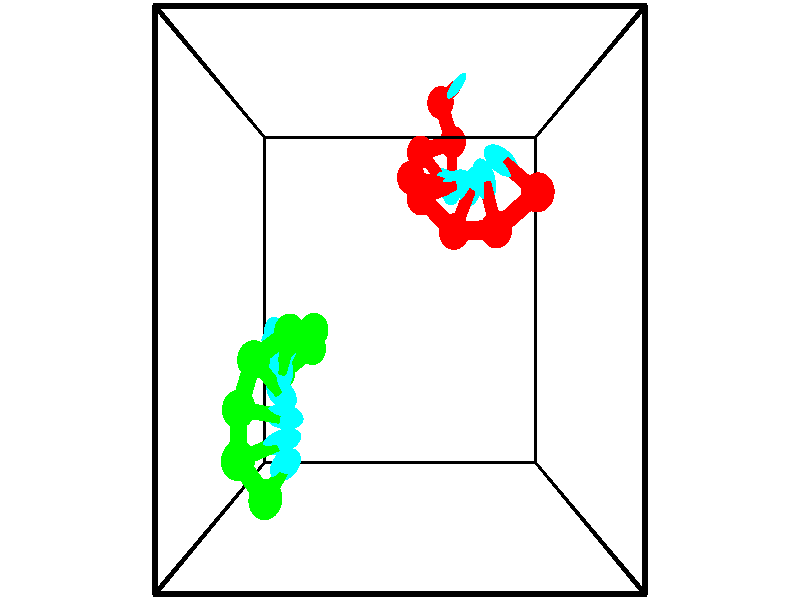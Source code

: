 // switches for output
#declare DRAW_BASES = 1; // possible values are 0, 1; only relevant for DNA ribbons
#declare DRAW_BASES_TYPE = 3; // possible values are 1, 2, 3; only relevant for DNA ribbons
#declare DRAW_FOG = 0; // set to 1 to enable fog

#include "colors.inc"

#include "transforms.inc"
background { rgb <1, 1, 1>}

#default {
   normal{
       ripples 0.25
       frequency 0.20
       turbulence 0.2
       lambda 5
   }
	finish {
		phong 0.1
		phong_size 40.
	}
}

// original window dimensions: 1024x640


// camera settings

camera {
	sky <-0, 1, 0>
	up <-0, 1, 0>
	right 1.6 * <1, 0, 0>
	location <2.5, 2.5, 11.1562>
	look_at <2.5, 2.5, 2.5>
	direction <0, 0, -8.6562>
	angle 67.0682
}


# declare cpy_camera_pos = <2.5, 2.5, 11.1562>;
# if (DRAW_FOG = 1)
fog {
	fog_type 2
	up vnormalize(cpy_camera_pos)
	color rgbt<1,1,1,0.3>
	distance 1e-5
	fog_alt 3e-3
	fog_offset 4
}
# end


// LIGHTS

# declare lum = 6;
global_settings {
	ambient_light rgb lum * <0.05, 0.05, 0.05>
	max_trace_level 15
}# declare cpy_direct_light_amount = 0.25;
light_source
{	1000 * <-1, -1, 1>,
	rgb lum * cpy_direct_light_amount
	parallel
}

light_source
{	1000 * <1, 1, -1>,
	rgb lum * cpy_direct_light_amount
	parallel
}

// strand 0

// nucleotide -1

// particle -1
sphere {
	<4.578933, 3.853779, 2.034683> 0.250000
	pigment { color rgbt <1,0,0,0> }
	no_shadow
}
cylinder {
	<4.278872, 4.101635, 1.942323>,  <4.098835, 4.250349, 1.886907>, 0.100000
	pigment { color rgbt <1,0,0,0> }
	no_shadow
}
cylinder {
	<4.278872, 4.101635, 1.942323>,  <4.578933, 3.853779, 2.034683>, 0.100000
	pigment { color rgbt <1,0,0,0> }
	no_shadow
}

// particle -1
sphere {
	<4.278872, 4.101635, 1.942323> 0.100000
	pigment { color rgbt <1,0,0,0> }
	no_shadow
}
sphere {
	0, 1
	scale<0.080000,0.200000,0.300000>
	matrix <-0.131709, -0.482193, -0.866108,
		-0.648015, -0.619301, 0.443331,
		-0.750153, 0.619642, -0.230901,
		4.053825, 4.287527, 1.873052>
	pigment { color rgbt <0,1,1,0> }
	no_shadow
}
cylinder {
	<4.022732, 3.430882, 1.615417>,  <4.578933, 3.853779, 2.034683>, 0.130000
	pigment { color rgbt <1,0,0,0> }
	no_shadow
}

// nucleotide -1

// particle -1
sphere {
	<4.022732, 3.430882, 1.615417> 0.250000
	pigment { color rgbt <1,0,0,0> }
	no_shadow
}
cylinder {
	<3.919922, 3.813828, 1.562667>,  <3.858236, 4.043595, 1.531017>, 0.100000
	pigment { color rgbt <1,0,0,0> }
	no_shadow
}
cylinder {
	<3.919922, 3.813828, 1.562667>,  <4.022732, 3.430882, 1.615417>, 0.100000
	pigment { color rgbt <1,0,0,0> }
	no_shadow
}

// particle -1
sphere {
	<3.919922, 3.813828, 1.562667> 0.100000
	pigment { color rgbt <1,0,0,0> }
	no_shadow
}
sphere {
	0, 1
	scale<0.080000,0.200000,0.300000>
	matrix <-0.342252, -0.217789, -0.914020,
		-0.903771, -0.189791, 0.383637,
		-0.257025, 0.957365, -0.131874,
		3.842814, 4.101037, 1.523105>
	pigment { color rgbt <0,1,1,0> }
	no_shadow
}
cylinder {
	<3.390046, 3.438371, 1.213457>,  <4.022732, 3.430882, 1.615417>, 0.130000
	pigment { color rgbt <1,0,0,0> }
	no_shadow
}

// nucleotide -1

// particle -1
sphere {
	<3.390046, 3.438371, 1.213457> 0.250000
	pigment { color rgbt <1,0,0,0> }
	no_shadow
}
cylinder {
	<3.559956, 3.797523, 1.167190>,  <3.661901, 4.013015, 1.139430>, 0.100000
	pigment { color rgbt <1,0,0,0> }
	no_shadow
}
cylinder {
	<3.559956, 3.797523, 1.167190>,  <3.390046, 3.438371, 1.213457>, 0.100000
	pigment { color rgbt <1,0,0,0> }
	no_shadow
}

// particle -1
sphere {
	<3.559956, 3.797523, 1.167190> 0.100000
	pigment { color rgbt <1,0,0,0> }
	no_shadow
}
sphere {
	0, 1
	scale<0.080000,0.200000,0.300000>
	matrix <-0.443767, 0.095149, -0.891077,
		-0.789074, 0.429835, 0.438866,
		0.424774, 0.897880, -0.115667,
		3.687388, 4.066887, 1.132490>
	pigment { color rgbt <0,1,1,0> }
	no_shadow
}
cylinder {
	<2.860539, 3.941637, 0.957980>,  <3.390046, 3.438371, 1.213457>, 0.130000
	pigment { color rgbt <1,0,0,0> }
	no_shadow
}

// nucleotide -1

// particle -1
sphere {
	<2.860539, 3.941637, 0.957980> 0.250000
	pigment { color rgbt <1,0,0,0> }
	no_shadow
}
cylinder {
	<3.217737, 4.070385, 0.832149>,  <3.432056, 4.147634, 0.756651>, 0.100000
	pigment { color rgbt <1,0,0,0> }
	no_shadow
}
cylinder {
	<3.217737, 4.070385, 0.832149>,  <2.860539, 3.941637, 0.957980>, 0.100000
	pigment { color rgbt <1,0,0,0> }
	no_shadow
}

// particle -1
sphere {
	<3.217737, 4.070385, 0.832149> 0.100000
	pigment { color rgbt <1,0,0,0> }
	no_shadow
}
sphere {
	0, 1
	scale<0.080000,0.200000,0.300000>
	matrix <-0.387482, 0.194276, -0.901174,
		-0.228945, 0.926638, 0.298207,
		0.892996, 0.321869, -0.314577,
		3.485636, 4.166946, 0.737776>
	pigment { color rgbt <0,1,1,0> }
	no_shadow
}
cylinder {
	<2.696475, 4.314466, 0.400305>,  <2.860539, 3.941637, 0.957980>, 0.130000
	pigment { color rgbt <1,0,0,0> }
	no_shadow
}

// nucleotide -1

// particle -1
sphere {
	<2.696475, 4.314466, 0.400305> 0.250000
	pigment { color rgbt <1,0,0,0> }
	no_shadow
}
cylinder {
	<3.090548, 4.268280, 0.349577>,  <3.326991, 4.240568, 0.319140>, 0.100000
	pigment { color rgbt <1,0,0,0> }
	no_shadow
}
cylinder {
	<3.090548, 4.268280, 0.349577>,  <2.696475, 4.314466, 0.400305>, 0.100000
	pigment { color rgbt <1,0,0,0> }
	no_shadow
}

// particle -1
sphere {
	<3.090548, 4.268280, 0.349577> 0.100000
	pigment { color rgbt <1,0,0,0> }
	no_shadow
}
sphere {
	0, 1
	scale<0.080000,0.200000,0.300000>
	matrix <-0.116455, 0.092499, -0.988879,
		0.125912, 0.988995, 0.077681,
		0.985182, -0.115465, -0.126821,
		3.386102, 4.233641, 0.311531>
	pigment { color rgbt <0,1,1,0> }
	no_shadow
}
cylinder {
	<2.879206, 4.788470, -0.054478>,  <2.696475, 4.314466, 0.400305>, 0.130000
	pigment { color rgbt <1,0,0,0> }
	no_shadow
}

// nucleotide -1

// particle -1
sphere {
	<2.879206, 4.788470, -0.054478> 0.250000
	pigment { color rgbt <1,0,0,0> }
	no_shadow
}
cylinder {
	<3.158871, 4.504124, -0.085052>,  <3.326669, 4.333516, -0.103396>, 0.100000
	pigment { color rgbt <1,0,0,0> }
	no_shadow
}
cylinder {
	<3.158871, 4.504124, -0.085052>,  <2.879206, 4.788470, -0.054478>, 0.100000
	pigment { color rgbt <1,0,0,0> }
	no_shadow
}

// particle -1
sphere {
	<3.158871, 4.504124, -0.085052> 0.100000
	pigment { color rgbt <1,0,0,0> }
	no_shadow
}
sphere {
	0, 1
	scale<0.080000,0.200000,0.300000>
	matrix <0.136691, 0.237839, -0.961638,
		0.701776, 0.661892, 0.263457,
		0.699162, -0.710866, -0.076435,
		3.368619, 4.290864, -0.107982>
	pigment { color rgbt <0,1,1,0> }
	no_shadow
}
cylinder {
	<3.496499, 4.990559, -0.277556>,  <2.879206, 4.788470, -0.054478>, 0.130000
	pigment { color rgbt <1,0,0,0> }
	no_shadow
}

// nucleotide -1

// particle -1
sphere {
	<3.496499, 4.990559, -0.277556> 0.250000
	pigment { color rgbt <1,0,0,0> }
	no_shadow
}
cylinder {
	<3.490757, 4.605827, -0.386867>,  <3.487312, 4.374989, -0.452453>, 0.100000
	pigment { color rgbt <1,0,0,0> }
	no_shadow
}
cylinder {
	<3.490757, 4.605827, -0.386867>,  <3.496499, 4.990559, -0.277556>, 0.100000
	pigment { color rgbt <1,0,0,0> }
	no_shadow
}

// particle -1
sphere {
	<3.490757, 4.605827, -0.386867> 0.100000
	pigment { color rgbt <1,0,0,0> }
	no_shadow
}
sphere {
	0, 1
	scale<0.080000,0.200000,0.300000>
	matrix <0.232620, 0.262594, -0.936447,
		0.972462, -0.077012, 0.219971,
		-0.014354, -0.961828, -0.273277,
		3.486451, 4.317279, -0.468850>
	pigment { color rgbt <0,1,1,0> }
	no_shadow
}
cylinder {
	<3.266579, 5.613406, -0.266768>,  <3.496499, 4.990559, -0.277556>, 0.130000
	pigment { color rgbt <1,0,0,0> }
	no_shadow
}

// nucleotide -1

// particle -1
sphere {
	<3.266579, 5.613406, -0.266768> 0.250000
	pigment { color rgbt <1,0,0,0> }
	no_shadow
}
cylinder {
	<3.403688, 5.653721, 0.106830>,  <3.485954, 5.677910, 0.330989>, 0.100000
	pigment { color rgbt <1,0,0,0> }
	no_shadow
}
cylinder {
	<3.403688, 5.653721, 0.106830>,  <3.266579, 5.613406, -0.266768>, 0.100000
	pigment { color rgbt <1,0,0,0> }
	no_shadow
}

// particle -1
sphere {
	<3.403688, 5.653721, 0.106830> 0.100000
	pigment { color rgbt <1,0,0,0> }
	no_shadow
}
sphere {
	0, 1
	scale<0.080000,0.200000,0.300000>
	matrix <0.779707, -0.585083, -0.223013,
		0.523988, 0.804686, -0.279135,
		0.342773, 0.100788, 0.933996,
		3.506520, 5.683957, 0.387029>
	pigment { color rgbt <0,1,1,0> }
	no_shadow
}
// strand 1

// nucleotide -1

// particle -1
sphere {
	<0.469071, -0.011036, 2.042130> 0.250000
	pigment { color rgbt <0,1,0,0> }
	no_shadow
}
cylinder {
	<0.675205, 0.278336, 2.225904>,  <0.798886, 0.451959, 2.336168>, 0.100000
	pigment { color rgbt <0,1,0,0> }
	no_shadow
}
cylinder {
	<0.675205, 0.278336, 2.225904>,  <0.469071, -0.011036, 2.042130>, 0.100000
	pigment { color rgbt <0,1,0,0> }
	no_shadow
}

// particle -1
sphere {
	<0.675205, 0.278336, 2.225904> 0.100000
	pigment { color rgbt <0,1,0,0> }
	no_shadow
}
sphere {
	0, 1
	scale<0.080000,0.200000,0.300000>
	matrix <-0.157704, 0.606999, -0.778897,
		-0.842353, 0.328939, 0.426896,
		0.515335, 0.723430, 0.459433,
		0.829806, 0.495365, 2.363734>
	pigment { color rgbt <0,1,1,0> }
	no_shadow
}
cylinder {
	<0.061913, 0.486995, 2.064831>,  <0.469071, -0.011036, 2.042130>, 0.130000
	pigment { color rgbt <0,1,0,0> }
	no_shadow
}

// nucleotide -1

// particle -1
sphere {
	<0.061913, 0.486995, 2.064831> 0.250000
	pigment { color rgbt <0,1,0,0> }
	no_shadow
}
cylinder {
	<0.438519, 0.621758, 2.067529>,  <0.664482, 0.702615, 2.069148>, 0.100000
	pigment { color rgbt <0,1,0,0> }
	no_shadow
}
cylinder {
	<0.438519, 0.621758, 2.067529>,  <0.061913, 0.486995, 2.064831>, 0.100000
	pigment { color rgbt <0,1,0,0> }
	no_shadow
}

// particle -1
sphere {
	<0.438519, 0.621758, 2.067529> 0.100000
	pigment { color rgbt <0,1,0,0> }
	no_shadow
}
sphere {
	0, 1
	scale<0.080000,0.200000,0.300000>
	matrix <-0.211292, 0.605832, -0.767022,
		-0.262501, 0.720737, 0.641585,
		0.941514, 0.336906, 0.006745,
		0.720973, 0.722829, 2.069552>
	pigment { color rgbt <0,1,1,0> }
	no_shadow
}
cylinder {
	<0.014463, 1.099800, 1.849790>,  <0.061913, 0.486995, 2.064831>, 0.130000
	pigment { color rgbt <0,1,0,0> }
	no_shadow
}

// nucleotide -1

// particle -1
sphere {
	<0.014463, 1.099800, 1.849790> 0.250000
	pigment { color rgbt <0,1,0,0> }
	no_shadow
}
cylinder {
	<0.401758, 1.029961, 1.778200>,  <0.634135, 0.988057, 1.735247>, 0.100000
	pigment { color rgbt <0,1,0,0> }
	no_shadow
}
cylinder {
	<0.401758, 1.029961, 1.778200>,  <0.014463, 1.099800, 1.849790>, 0.100000
	pigment { color rgbt <0,1,0,0> }
	no_shadow
}

// particle -1
sphere {
	<0.401758, 1.029961, 1.778200> 0.100000
	pigment { color rgbt <0,1,0,0> }
	no_shadow
}
sphere {
	0, 1
	scale<0.080000,0.200000,0.300000>
	matrix <-0.062833, 0.522921, -0.850062,
		0.242009, 0.834308, 0.495341,
		0.968237, -0.174599, -0.178973,
		0.692229, 0.977581, 1.724508>
	pigment { color rgbt <0,1,1,0> }
	no_shadow
}
cylinder {
	<0.209938, 1.724899, 1.710594>,  <0.014463, 1.099800, 1.849790>, 0.130000
	pigment { color rgbt <0,1,0,0> }
	no_shadow
}

// nucleotide -1

// particle -1
sphere {
	<0.209938, 1.724899, 1.710594> 0.250000
	pigment { color rgbt <0,1,0,0> }
	no_shadow
}
cylinder {
	<0.423315, 1.443607, 1.522591>,  <0.551341, 1.274832, 1.409789>, 0.100000
	pigment { color rgbt <0,1,0,0> }
	no_shadow
}
cylinder {
	<0.423315, 1.443607, 1.522591>,  <0.209938, 1.724899, 1.710594>, 0.100000
	pigment { color rgbt <0,1,0,0> }
	no_shadow
}

// particle -1
sphere {
	<0.423315, 1.443607, 1.522591> 0.100000
	pigment { color rgbt <0,1,0,0> }
	no_shadow
}
sphere {
	0, 1
	scale<0.080000,0.200000,0.300000>
	matrix <-0.088674, 0.506114, -0.857896,
		0.841175, 0.499315, 0.207624,
		0.533442, -0.703230, -0.470007,
		0.583348, 1.232638, 1.381588>
	pigment { color rgbt <0,1,1,0> }
	no_shadow
}
cylinder {
	<0.704796, 2.066094, 1.330987>,  <0.209938, 1.724899, 1.710594>, 0.130000
	pigment { color rgbt <0,1,0,0> }
	no_shadow
}

// nucleotide -1

// particle -1
sphere {
	<0.704796, 2.066094, 1.330987> 0.250000
	pigment { color rgbt <0,1,0,0> }
	no_shadow
}
cylinder {
	<0.593632, 1.714954, 1.174964>,  <0.526933, 1.504270, 1.081350>, 0.100000
	pigment { color rgbt <0,1,0,0> }
	no_shadow
}
cylinder {
	<0.593632, 1.714954, 1.174964>,  <0.704796, 2.066094, 1.330987>, 0.100000
	pigment { color rgbt <0,1,0,0> }
	no_shadow
}

// particle -1
sphere {
	<0.593632, 1.714954, 1.174964> 0.100000
	pigment { color rgbt <0,1,0,0> }
	no_shadow
}
sphere {
	0, 1
	scale<0.080000,0.200000,0.300000>
	matrix <-0.281628, 0.462669, -0.840609,
		0.918396, -0.123763, -0.375808,
		-0.277910, -0.877850, -0.390058,
		0.510259, 1.451599, 1.057947>
	pigment { color rgbt <0,1,1,0> }
	no_shadow
}
cylinder {
	<1.007635, 2.066298, 0.688346>,  <0.704796, 2.066094, 1.330987>, 0.130000
	pigment { color rgbt <0,1,0,0> }
	no_shadow
}

// nucleotide -1

// particle -1
sphere {
	<1.007635, 2.066298, 0.688346> 0.250000
	pigment { color rgbt <0,1,0,0> }
	no_shadow
}
cylinder {
	<0.676680, 1.841862, 0.698199>,  <0.478106, 1.707200, 0.704111>, 0.100000
	pigment { color rgbt <0,1,0,0> }
	no_shadow
}
cylinder {
	<0.676680, 1.841862, 0.698199>,  <1.007635, 2.066298, 0.688346>, 0.100000
	pigment { color rgbt <0,1,0,0> }
	no_shadow
}

// particle -1
sphere {
	<0.676680, 1.841862, 0.698199> 0.100000
	pigment { color rgbt <0,1,0,0> }
	no_shadow
}
sphere {
	0, 1
	scale<0.080000,0.200000,0.300000>
	matrix <-0.311541, 0.422024, -0.851374,
		0.467308, -0.712087, -0.523981,
		-0.827385, -0.561095, 0.024629,
		0.428463, 1.673535, 0.705589>
	pigment { color rgbt <0,1,1,0> }
	no_shadow
}
cylinder {
	<0.884112, 1.751882, 0.017222>,  <1.007635, 2.066298, 0.688346>, 0.130000
	pigment { color rgbt <0,1,0,0> }
	no_shadow
}

// nucleotide -1

// particle -1
sphere {
	<0.884112, 1.751882, 0.017222> 0.250000
	pigment { color rgbt <0,1,0,0> }
	no_shadow
}
cylinder {
	<0.562454, 1.833488, 0.240553>,  <0.369459, 1.882453, 0.374551>, 0.100000
	pigment { color rgbt <0,1,0,0> }
	no_shadow
}
cylinder {
	<0.562454, 1.833488, 0.240553>,  <0.884112, 1.751882, 0.017222>, 0.100000
	pigment { color rgbt <0,1,0,0> }
	no_shadow
}

// particle -1
sphere {
	<0.562454, 1.833488, 0.240553> 0.100000
	pigment { color rgbt <0,1,0,0> }
	no_shadow
}
sphere {
	0, 1
	scale<0.080000,0.200000,0.300000>
	matrix <-0.426724, 0.455766, -0.781143,
		-0.413833, -0.866403, -0.279442,
		-0.804145, 0.204018, 0.558326,
		0.321211, 1.894694, 0.408051>
	pigment { color rgbt <0,1,1,0> }
	no_shadow
}
cylinder {
	<0.261028, 1.338253, -0.264793>,  <0.884112, 1.751882, 0.017222>, 0.130000
	pigment { color rgbt <0,1,0,0> }
	no_shadow
}

// nucleotide -1

// particle -1
sphere {
	<0.261028, 1.338253, -0.264793> 0.250000
	pigment { color rgbt <0,1,0,0> }
	no_shadow
}
cylinder {
	<0.220633, 1.697884, -0.094398>,  <0.196396, 1.913662, 0.007840>, 0.100000
	pigment { color rgbt <0,1,0,0> }
	no_shadow
}
cylinder {
	<0.220633, 1.697884, -0.094398>,  <0.261028, 1.338253, -0.264793>, 0.100000
	pigment { color rgbt <0,1,0,0> }
	no_shadow
}

// particle -1
sphere {
	<0.220633, 1.697884, -0.094398> 0.100000
	pigment { color rgbt <0,1,0,0> }
	no_shadow
}
sphere {
	0, 1
	scale<0.080000,0.200000,0.300000>
	matrix <-0.534073, 0.312261, -0.785659,
		-0.839385, -0.306850, 0.448637,
		-0.100987, 0.899075, 0.425988,
		0.190336, 1.967606, 0.033399>
	pigment { color rgbt <0,1,1,0> }
	no_shadow
}
// box output
cylinder {
	<0.000000, 0.000000, 0.000000>,  <5.000000, 0.000000, 0.000000>, 0.025000
	pigment { color rgbt <0,0,0,0> }
	no_shadow
}
cylinder {
	<0.000000, 0.000000, 0.000000>,  <0.000000, 5.000000, 0.000000>, 0.025000
	pigment { color rgbt <0,0,0,0> }
	no_shadow
}
cylinder {
	<0.000000, 0.000000, 0.000000>,  <0.000000, 0.000000, 5.000000>, 0.025000
	pigment { color rgbt <0,0,0,0> }
	no_shadow
}
cylinder {
	<5.000000, 5.000000, 5.000000>,  <0.000000, 5.000000, 5.000000>, 0.025000
	pigment { color rgbt <0,0,0,0> }
	no_shadow
}
cylinder {
	<5.000000, 5.000000, 5.000000>,  <5.000000, 0.000000, 5.000000>, 0.025000
	pigment { color rgbt <0,0,0,0> }
	no_shadow
}
cylinder {
	<5.000000, 5.000000, 5.000000>,  <5.000000, 5.000000, 0.000000>, 0.025000
	pigment { color rgbt <0,0,0,0> }
	no_shadow
}
cylinder {
	<0.000000, 0.000000, 5.000000>,  <0.000000, 5.000000, 5.000000>, 0.025000
	pigment { color rgbt <0,0,0,0> }
	no_shadow
}
cylinder {
	<0.000000, 0.000000, 5.000000>,  <5.000000, 0.000000, 5.000000>, 0.025000
	pigment { color rgbt <0,0,0,0> }
	no_shadow
}
cylinder {
	<5.000000, 5.000000, 0.000000>,  <0.000000, 5.000000, 0.000000>, 0.025000
	pigment { color rgbt <0,0,0,0> }
	no_shadow
}
cylinder {
	<5.000000, 5.000000, 0.000000>,  <5.000000, 0.000000, 0.000000>, 0.025000
	pigment { color rgbt <0,0,0,0> }
	no_shadow
}
cylinder {
	<5.000000, 0.000000, 5.000000>,  <5.000000, 0.000000, 0.000000>, 0.025000
	pigment { color rgbt <0,0,0,0> }
	no_shadow
}
cylinder {
	<0.000000, 5.000000, 0.000000>,  <0.000000, 5.000000, 5.000000>, 0.025000
	pigment { color rgbt <0,0,0,0> }
	no_shadow
}
// end of box output
